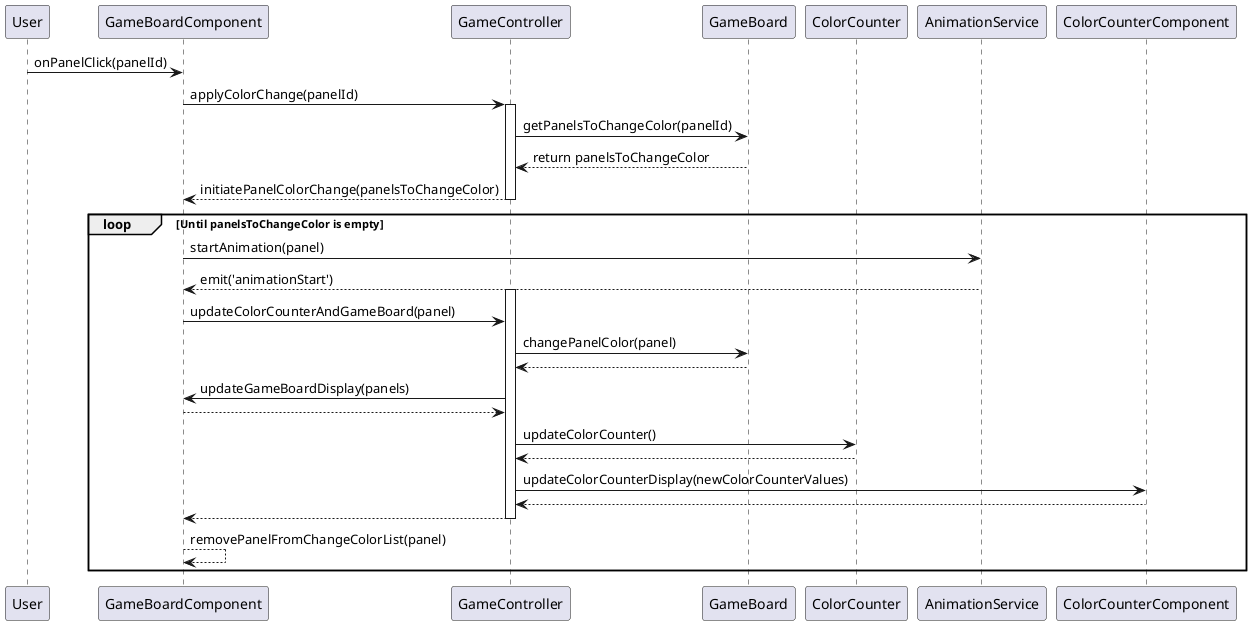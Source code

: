 @startuml
participant User
participant GameBoardComponent
participant GameController
participant GameBoard
participant ColorCounter
participant AnimationService
participant ColorCounterComponent

User -> GameBoardComponent : onPanelClick(panelId)
GameBoardComponent -> GameController : applyColorChange(panelId)
activate GameController
GameController -> GameBoard : getPanelsToChangeColor(panelId)
GameBoard --> GameController : return panelsToChangeColor
GameController --> GameBoardComponent : initiatePanelColorChange(panelsToChangeColor)
deactivate GameController
loop Until panelsToChangeColor is empty
    GameBoardComponent -> AnimationService : startAnimation(panel)
    AnimationService --> GameBoardComponent : emit('animationStart')
    activate GameController
    GameBoardComponent -> GameController : updateColorCounterAndGameBoard(panel)
    GameController -> GameBoard : changePanelColor(panel)
    GameBoard --> GameController
    GameController -> GameBoardComponent : updateGameBoardDisplay(panels)
    GameBoardComponent --> GameController
    GameController -> ColorCounter : updateColorCounter()
    ColorCounter --> GameController
    GameController -> ColorCounterComponent : updateColorCounterDisplay(newColorCounterValues)
    ColorCounterComponent --> GameController
    GameController --> GameBoardComponent
    deactivate GameController
    GameBoardComponent --> GameBoardComponent : removePanelFromChangeColorList(panel)
end
@enduml